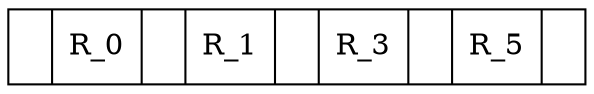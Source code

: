digraph g { 
 node [shape=record];
Nodo27516572[label="<P0>|R_0|<P01>|R_1|<P11>|R_3|<P21>|R_5|<P31>"];
}